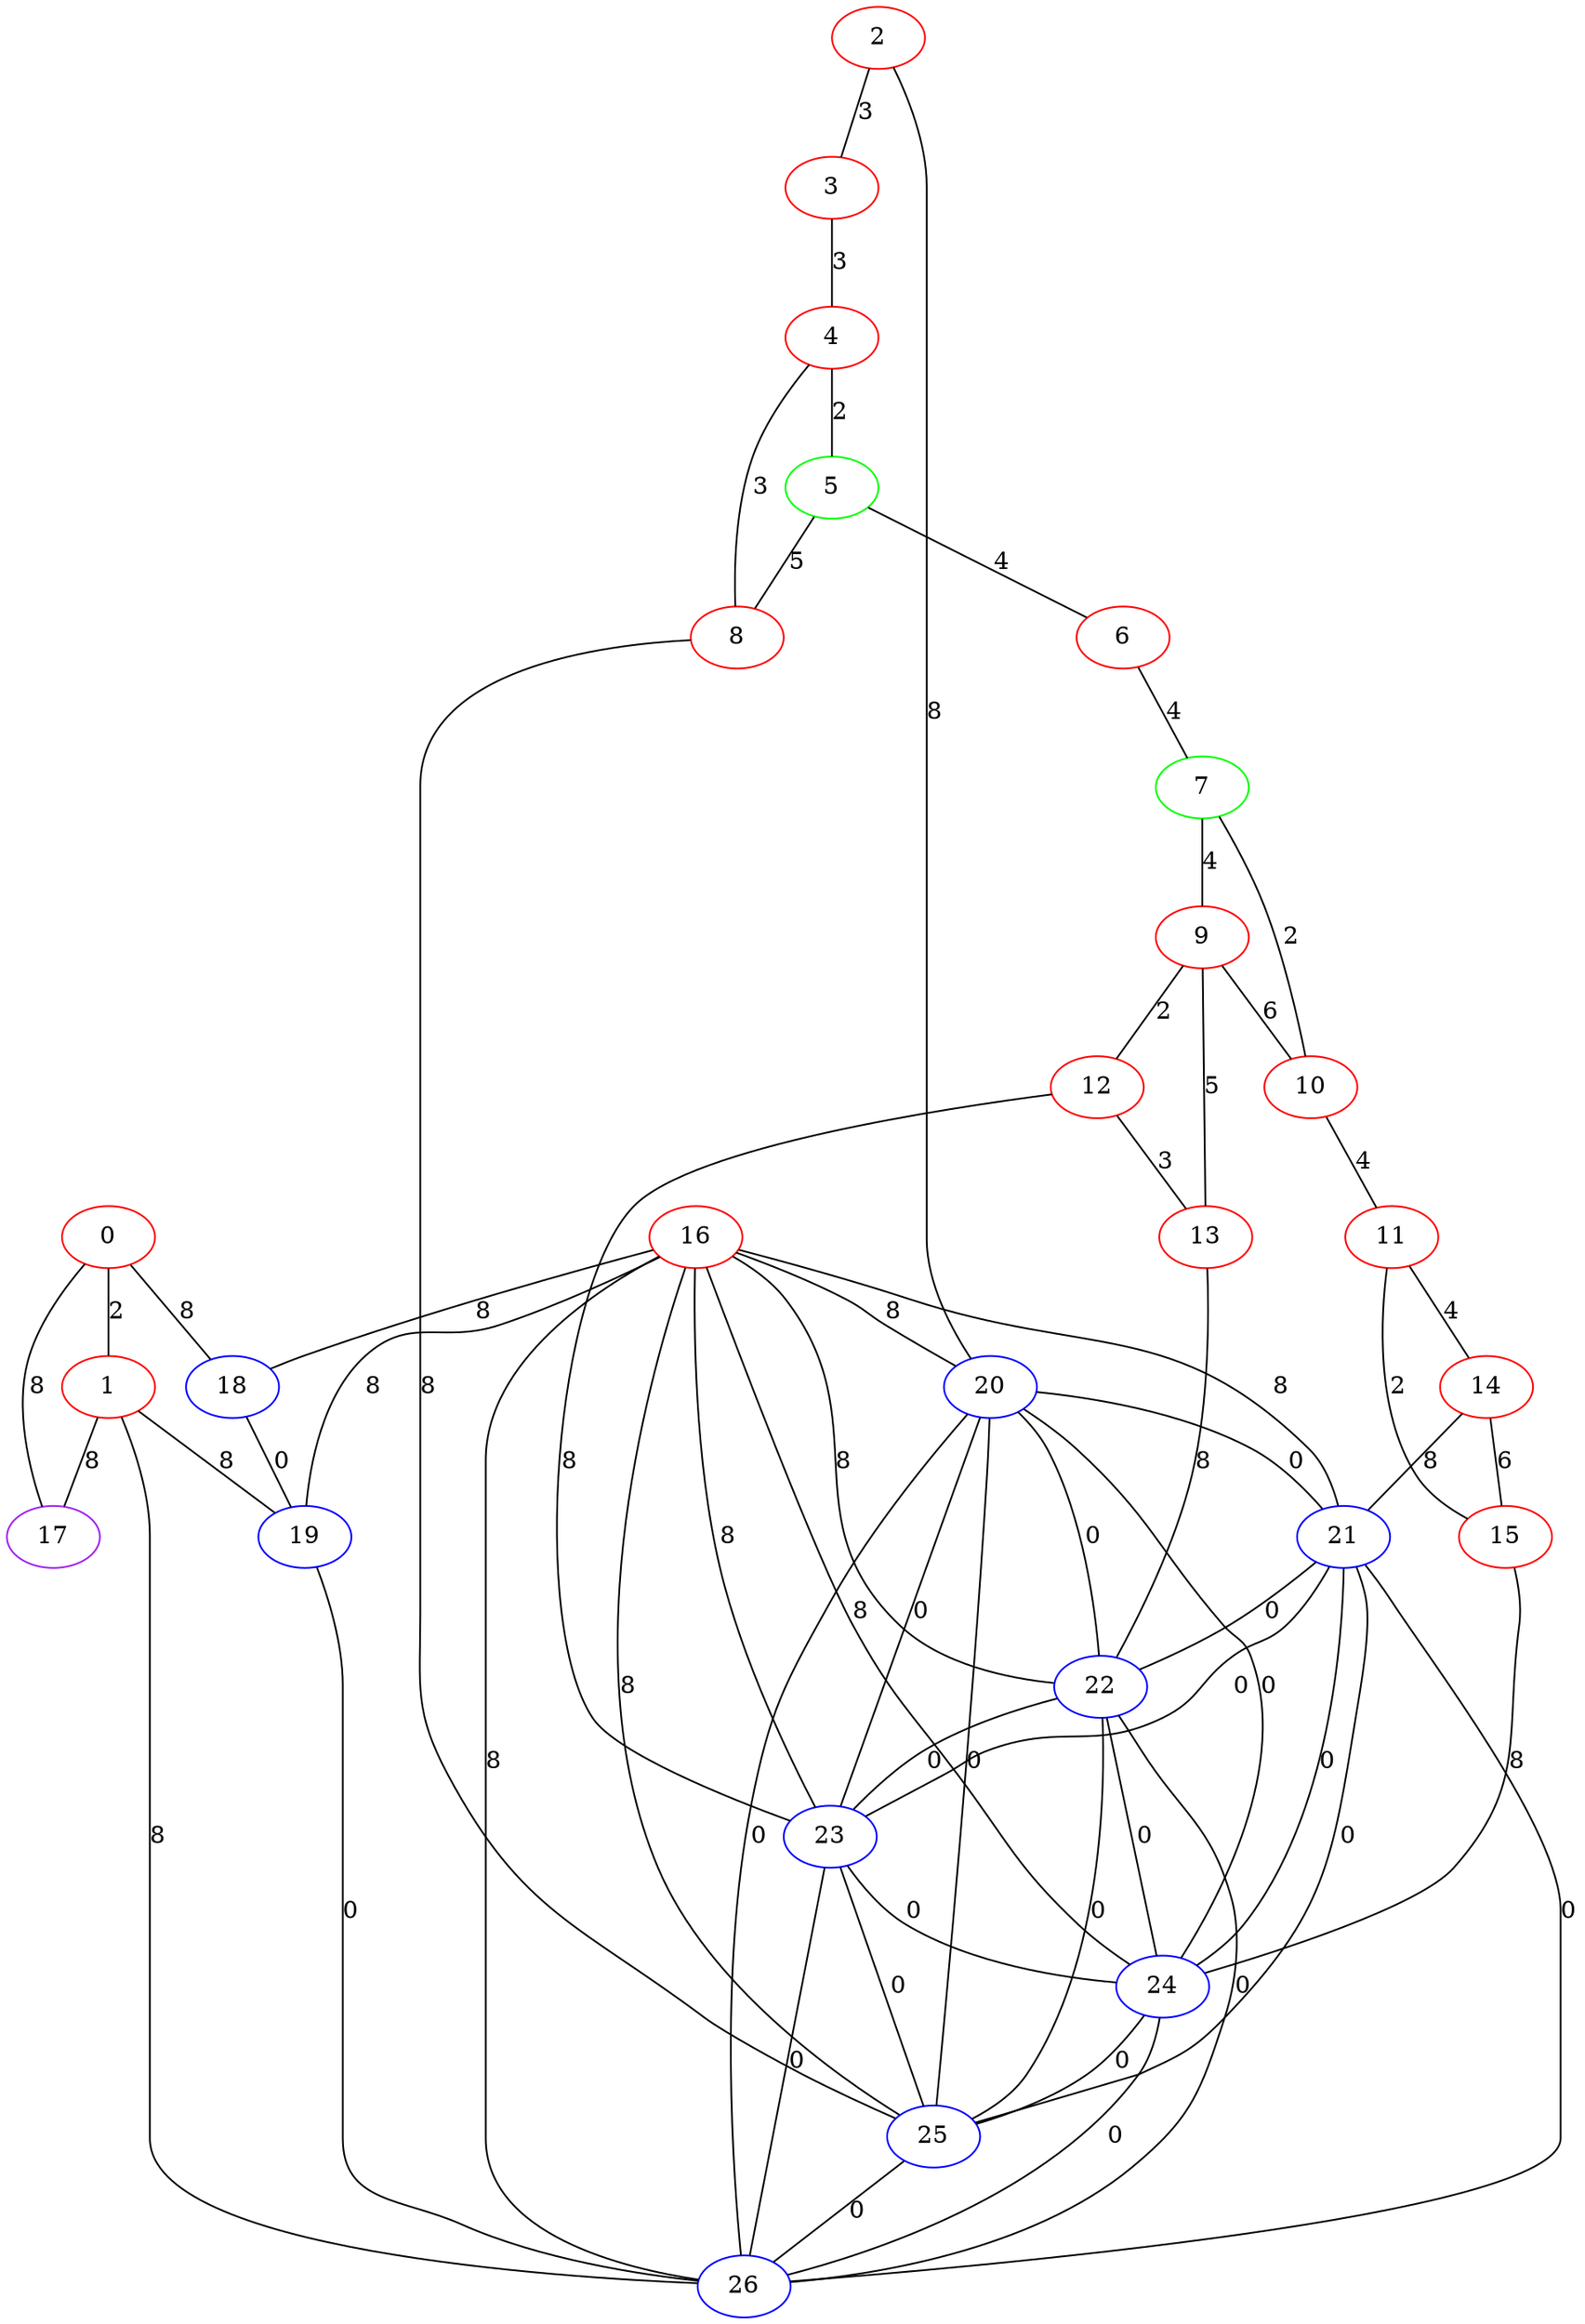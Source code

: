 graph "" {
0 [color=red, weight=1];
1 [color=red, weight=1];
2 [color=red, weight=1];
3 [color=red, weight=1];
4 [color=red, weight=1];
5 [color=green, weight=2];
6 [color=red, weight=1];
7 [color=green, weight=2];
8 [color=red, weight=1];
9 [color=red, weight=1];
10 [color=red, weight=1];
11 [color=red, weight=1];
12 [color=red, weight=1];
13 [color=red, weight=1];
14 [color=red, weight=1];
15 [color=red, weight=1];
16 [color=red, weight=1];
17 [color=purple, weight=4];
18 [color=blue, weight=3];
19 [color=blue, weight=3];
20 [color=blue, weight=3];
21 [color=blue, weight=3];
22 [color=blue, weight=3];
23 [color=blue, weight=3];
24 [color=blue, weight=3];
25 [color=blue, weight=3];
26 [color=blue, weight=3];
0 -- 1  [key=0, label=2];
0 -- 18  [key=0, label=8];
0 -- 17  [key=0, label=8];
1 -- 17  [key=0, label=8];
1 -- 26  [key=0, label=8];
1 -- 19  [key=0, label=8];
2 -- 3  [key=0, label=3];
2 -- 20  [key=0, label=8];
3 -- 4  [key=0, label=3];
4 -- 8  [key=0, label=3];
4 -- 5  [key=0, label=2];
5 -- 8  [key=0, label=5];
5 -- 6  [key=0, label=4];
6 -- 7  [key=0, label=4];
7 -- 9  [key=0, label=4];
7 -- 10  [key=0, label=2];
8 -- 25  [key=0, label=8];
9 -- 10  [key=0, label=6];
9 -- 12  [key=0, label=2];
9 -- 13  [key=0, label=5];
10 -- 11  [key=0, label=4];
11 -- 14  [key=0, label=4];
11 -- 15  [key=0, label=2];
12 -- 13  [key=0, label=3];
12 -- 23  [key=0, label=8];
13 -- 22  [key=0, label=8];
14 -- 21  [key=0, label=8];
14 -- 15  [key=0, label=6];
15 -- 24  [key=0, label=8];
16 -- 18  [key=0, label=8];
16 -- 19  [key=0, label=8];
16 -- 20  [key=0, label=8];
16 -- 21  [key=0, label=8];
16 -- 22  [key=0, label=8];
16 -- 23  [key=0, label=8];
16 -- 24  [key=0, label=8];
16 -- 25  [key=0, label=8];
16 -- 26  [key=0, label=8];
18 -- 19  [key=0, label=0];
19 -- 26  [key=0, label=0];
20 -- 21  [key=0, label=0];
20 -- 22  [key=0, label=0];
20 -- 23  [key=0, label=0];
20 -- 24  [key=0, label=0];
20 -- 25  [key=0, label=0];
20 -- 26  [key=0, label=0];
21 -- 22  [key=0, label=0];
21 -- 23  [key=0, label=0];
21 -- 24  [key=0, label=0];
21 -- 25  [key=0, label=0];
21 -- 26  [key=0, label=0];
22 -- 23  [key=0, label=0];
22 -- 24  [key=0, label=0];
22 -- 25  [key=0, label=0];
22 -- 26  [key=0, label=0];
23 -- 24  [key=0, label=0];
23 -- 25  [key=0, label=0];
23 -- 26  [key=0, label=0];
24 -- 25  [key=0, label=0];
24 -- 26  [key=0, label=0];
25 -- 26  [key=0, label=0];
}
